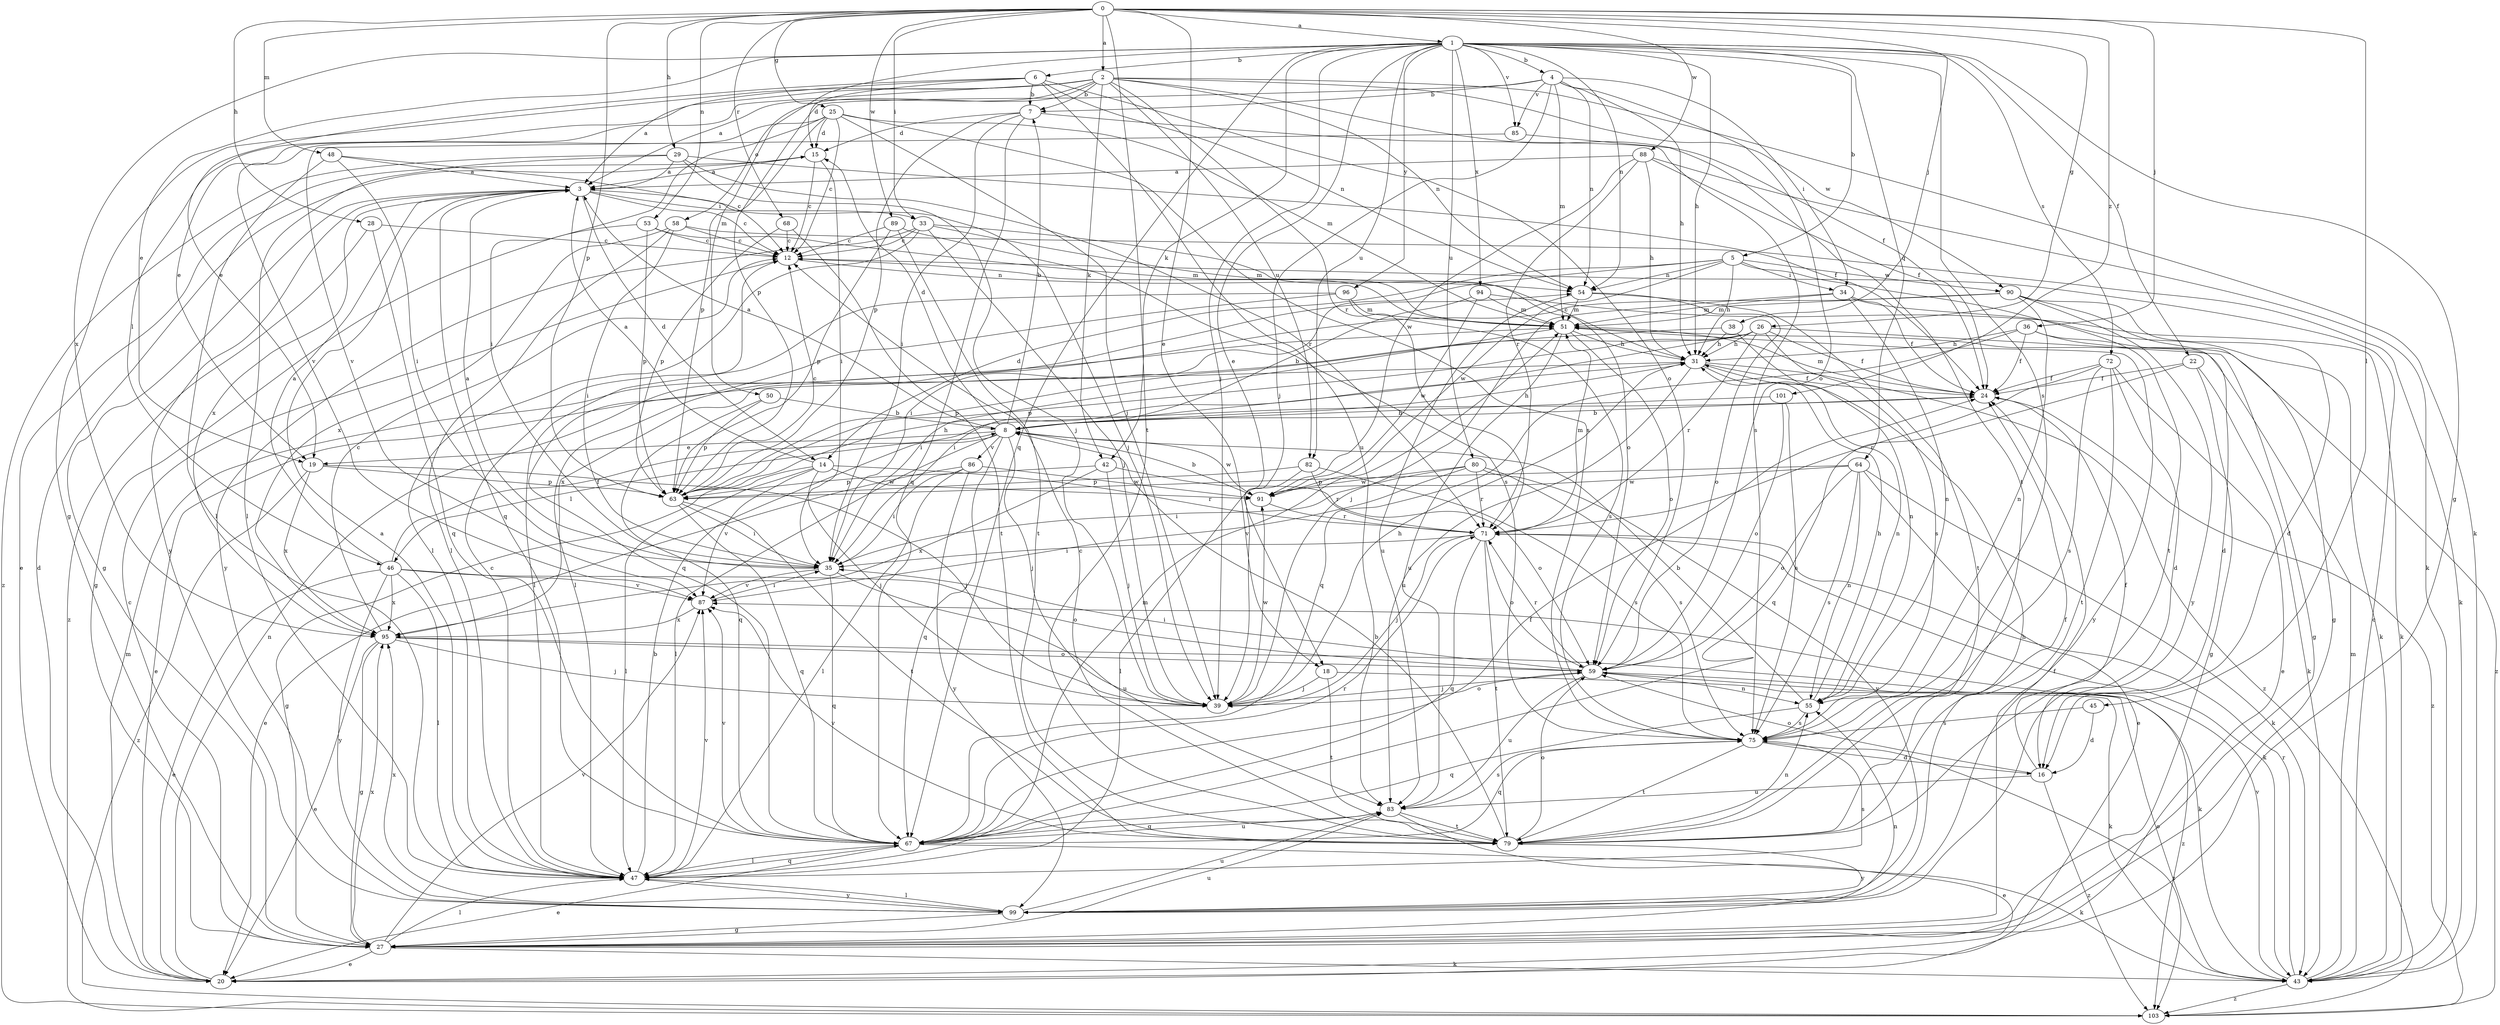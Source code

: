 strict digraph  {
0;
1;
2;
3;
4;
5;
6;
7;
8;
12;
14;
15;
16;
18;
19;
20;
22;
24;
25;
26;
27;
28;
29;
31;
33;
34;
35;
36;
38;
39;
42;
43;
45;
46;
47;
48;
50;
51;
53;
54;
55;
58;
59;
63;
64;
67;
68;
71;
72;
75;
79;
80;
82;
83;
85;
86;
87;
88;
89;
90;
91;
94;
95;
96;
99;
101;
103;
0 -> 1  [label=a];
0 -> 2  [label=a];
0 -> 18  [label=e];
0 -> 25  [label=g];
0 -> 26  [label=g];
0 -> 28  [label=h];
0 -> 29  [label=h];
0 -> 33  [label=i];
0 -> 36  [label=j];
0 -> 38  [label=j];
0 -> 45  [label=l];
0 -> 48  [label=m];
0 -> 53  [label=n];
0 -> 63  [label=p];
0 -> 68  [label=r];
0 -> 79  [label=t];
0 -> 88  [label=w];
0 -> 89  [label=w];
0 -> 101  [label=z];
1 -> 4  [label=b];
1 -> 5  [label=b];
1 -> 6  [label=b];
1 -> 18  [label=e];
1 -> 19  [label=e];
1 -> 22  [label=f];
1 -> 27  [label=g];
1 -> 31  [label=h];
1 -> 39  [label=j];
1 -> 42  [label=k];
1 -> 50  [label=m];
1 -> 54  [label=n];
1 -> 64  [label=q];
1 -> 67  [label=q];
1 -> 72  [label=s];
1 -> 75  [label=s];
1 -> 80  [label=u];
1 -> 82  [label=u];
1 -> 85  [label=v];
1 -> 94  [label=x];
1 -> 95  [label=x];
1 -> 96  [label=y];
2 -> 3  [label=a];
2 -> 7  [label=b];
2 -> 19  [label=e];
2 -> 24  [label=f];
2 -> 27  [label=g];
2 -> 42  [label=k];
2 -> 43  [label=k];
2 -> 46  [label=l];
2 -> 54  [label=n];
2 -> 58  [label=o];
2 -> 71  [label=r];
2 -> 82  [label=u];
2 -> 90  [label=w];
3 -> 12  [label=c];
3 -> 14  [label=d];
3 -> 27  [label=g];
3 -> 33  [label=i];
3 -> 39  [label=j];
3 -> 67  [label=q];
3 -> 95  [label=x];
3 -> 99  [label=y];
4 -> 7  [label=b];
4 -> 31  [label=h];
4 -> 34  [label=i];
4 -> 39  [label=j];
4 -> 51  [label=m];
4 -> 54  [label=n];
4 -> 59  [label=o];
4 -> 63  [label=p];
4 -> 85  [label=v];
5 -> 14  [label=d];
5 -> 31  [label=h];
5 -> 34  [label=i];
5 -> 35  [label=i];
5 -> 54  [label=n];
5 -> 79  [label=t];
5 -> 90  [label=w];
5 -> 91  [label=w];
6 -> 3  [label=a];
6 -> 7  [label=b];
6 -> 15  [label=d];
6 -> 19  [label=e];
6 -> 54  [label=n];
6 -> 59  [label=o];
6 -> 83  [label=u];
7 -> 15  [label=d];
7 -> 35  [label=i];
7 -> 63  [label=p];
7 -> 67  [label=q];
7 -> 75  [label=s];
8 -> 3  [label=a];
8 -> 7  [label=b];
8 -> 15  [label=d];
8 -> 19  [label=e];
8 -> 31  [label=h];
8 -> 39  [label=j];
8 -> 46  [label=l];
8 -> 47  [label=l];
8 -> 67  [label=q];
8 -> 86  [label=v];
8 -> 91  [label=w];
12 -> 54  [label=n];
14 -> 3  [label=a];
14 -> 27  [label=g];
14 -> 39  [label=j];
14 -> 47  [label=l];
14 -> 71  [label=r];
14 -> 87  [label=v];
14 -> 91  [label=w];
15 -> 3  [label=a];
15 -> 12  [label=c];
15 -> 20  [label=e];
15 -> 35  [label=i];
16 -> 24  [label=f];
16 -> 59  [label=o];
16 -> 83  [label=u];
16 -> 103  [label=z];
18 -> 39  [label=j];
18 -> 43  [label=k];
18 -> 79  [label=t];
19 -> 39  [label=j];
19 -> 63  [label=p];
19 -> 95  [label=x];
19 -> 103  [label=z];
20 -> 15  [label=d];
20 -> 51  [label=m];
20 -> 54  [label=n];
22 -> 24  [label=f];
22 -> 27  [label=g];
22 -> 43  [label=k];
22 -> 67  [label=q];
24 -> 8  [label=b];
24 -> 51  [label=m];
24 -> 103  [label=z];
25 -> 12  [label=c];
25 -> 15  [label=d];
25 -> 35  [label=i];
25 -> 39  [label=j];
25 -> 51  [label=m];
25 -> 63  [label=p];
25 -> 75  [label=s];
25 -> 87  [label=v];
26 -> 24  [label=f];
26 -> 27  [label=g];
26 -> 31  [label=h];
26 -> 35  [label=i];
26 -> 63  [label=p];
26 -> 71  [label=r];
26 -> 75  [label=s];
26 -> 95  [label=x];
27 -> 12  [label=c];
27 -> 20  [label=e];
27 -> 24  [label=f];
27 -> 43  [label=k];
27 -> 47  [label=l];
27 -> 55  [label=n];
27 -> 83  [label=u];
27 -> 87  [label=v];
27 -> 95  [label=x];
28 -> 12  [label=c];
28 -> 67  [label=q];
28 -> 103  [label=z];
29 -> 3  [label=a];
29 -> 24  [label=f];
29 -> 39  [label=j];
29 -> 47  [label=l];
29 -> 71  [label=r];
29 -> 103  [label=z];
31 -> 12  [label=c];
31 -> 20  [label=e];
31 -> 24  [label=f];
31 -> 55  [label=n];
31 -> 83  [label=u];
31 -> 103  [label=z];
33 -> 12  [label=c];
33 -> 39  [label=j];
33 -> 47  [label=l];
33 -> 51  [label=m];
33 -> 59  [label=o];
33 -> 99  [label=y];
34 -> 24  [label=f];
34 -> 39  [label=j];
34 -> 43  [label=k];
34 -> 51  [label=m];
34 -> 55  [label=n];
35 -> 3  [label=a];
35 -> 67  [label=q];
35 -> 83  [label=u];
35 -> 87  [label=v];
36 -> 16  [label=d];
36 -> 24  [label=f];
36 -> 31  [label=h];
36 -> 67  [label=q];
36 -> 103  [label=z];
38 -> 31  [label=h];
38 -> 55  [label=n];
38 -> 63  [label=p];
39 -> 31  [label=h];
39 -> 59  [label=o];
39 -> 91  [label=w];
42 -> 39  [label=j];
42 -> 59  [label=o];
42 -> 63  [label=p];
42 -> 95  [label=x];
43 -> 12  [label=c];
43 -> 51  [label=m];
43 -> 59  [label=o];
43 -> 71  [label=r];
43 -> 87  [label=v];
43 -> 103  [label=z];
45 -> 16  [label=d];
45 -> 75  [label=s];
46 -> 3  [label=a];
46 -> 20  [label=e];
46 -> 24  [label=f];
46 -> 47  [label=l];
46 -> 59  [label=o];
46 -> 87  [label=v];
46 -> 95  [label=x];
46 -> 99  [label=y];
47 -> 3  [label=a];
47 -> 8  [label=b];
47 -> 12  [label=c];
47 -> 51  [label=m];
47 -> 67  [label=q];
47 -> 75  [label=s];
47 -> 87  [label=v];
47 -> 99  [label=y];
48 -> 3  [label=a];
48 -> 12  [label=c];
48 -> 35  [label=i];
48 -> 47  [label=l];
50 -> 8  [label=b];
50 -> 63  [label=p];
50 -> 67  [label=q];
51 -> 31  [label=h];
51 -> 35  [label=i];
51 -> 59  [label=o];
51 -> 83  [label=u];
51 -> 99  [label=y];
53 -> 12  [label=c];
53 -> 27  [label=g];
53 -> 51  [label=m];
53 -> 63  [label=p];
54 -> 51  [label=m];
54 -> 59  [label=o];
54 -> 79  [label=t];
54 -> 83  [label=u];
55 -> 8  [label=b];
55 -> 31  [label=h];
55 -> 67  [label=q];
55 -> 75  [label=s];
58 -> 12  [label=c];
58 -> 35  [label=i];
58 -> 43  [label=k];
58 -> 47  [label=l];
58 -> 95  [label=x];
59 -> 35  [label=i];
59 -> 39  [label=j];
59 -> 55  [label=n];
59 -> 71  [label=r];
59 -> 83  [label=u];
59 -> 103  [label=z];
63 -> 12  [label=c];
63 -> 31  [label=h];
63 -> 35  [label=i];
63 -> 67  [label=q];
63 -> 79  [label=t];
64 -> 20  [label=e];
64 -> 43  [label=k];
64 -> 55  [label=n];
64 -> 59  [label=o];
64 -> 63  [label=p];
64 -> 75  [label=s];
64 -> 91  [label=w];
67 -> 20  [label=e];
67 -> 24  [label=f];
67 -> 43  [label=k];
67 -> 47  [label=l];
67 -> 71  [label=r];
67 -> 83  [label=u];
67 -> 87  [label=v];
68 -> 12  [label=c];
68 -> 63  [label=p];
68 -> 79  [label=t];
71 -> 35  [label=i];
71 -> 39  [label=j];
71 -> 43  [label=k];
71 -> 51  [label=m];
71 -> 59  [label=o];
71 -> 67  [label=q];
71 -> 79  [label=t];
72 -> 16  [label=d];
72 -> 20  [label=e];
72 -> 24  [label=f];
72 -> 71  [label=r];
72 -> 75  [label=s];
72 -> 79  [label=t];
75 -> 16  [label=d];
75 -> 67  [label=q];
75 -> 79  [label=t];
75 -> 103  [label=z];
79 -> 8  [label=b];
79 -> 12  [label=c];
79 -> 24  [label=f];
79 -> 55  [label=n];
79 -> 59  [label=o];
79 -> 87  [label=v];
79 -> 99  [label=y];
80 -> 35  [label=i];
80 -> 71  [label=r];
80 -> 75  [label=s];
80 -> 87  [label=v];
80 -> 91  [label=w];
80 -> 99  [label=y];
82 -> 47  [label=l];
82 -> 63  [label=p];
82 -> 71  [label=r];
82 -> 75  [label=s];
83 -> 20  [label=e];
83 -> 67  [label=q];
83 -> 75  [label=s];
83 -> 79  [label=t];
85 -> 79  [label=t];
85 -> 87  [label=v];
86 -> 20  [label=e];
86 -> 35  [label=i];
86 -> 47  [label=l];
86 -> 91  [label=w];
86 -> 99  [label=y];
87 -> 35  [label=i];
87 -> 95  [label=x];
88 -> 3  [label=a];
88 -> 24  [label=f];
88 -> 31  [label=h];
88 -> 43  [label=k];
88 -> 71  [label=r];
88 -> 91  [label=w];
89 -> 12  [label=c];
89 -> 63  [label=p];
89 -> 75  [label=s];
89 -> 79  [label=t];
90 -> 16  [label=d];
90 -> 27  [label=g];
90 -> 47  [label=l];
90 -> 51  [label=m];
90 -> 55  [label=n];
90 -> 99  [label=y];
91 -> 8  [label=b];
91 -> 71  [label=r];
94 -> 8  [label=b];
94 -> 43  [label=k];
94 -> 51  [label=m];
94 -> 91  [label=w];
95 -> 12  [label=c];
95 -> 20  [label=e];
95 -> 27  [label=g];
95 -> 39  [label=j];
95 -> 43  [label=k];
95 -> 59  [label=o];
96 -> 47  [label=l];
96 -> 51  [label=m];
96 -> 67  [label=q];
96 -> 75  [label=s];
99 -> 27  [label=g];
99 -> 31  [label=h];
99 -> 47  [label=l];
99 -> 83  [label=u];
99 -> 95  [label=x];
101 -> 8  [label=b];
101 -> 59  [label=o];
101 -> 75  [label=s];
}
